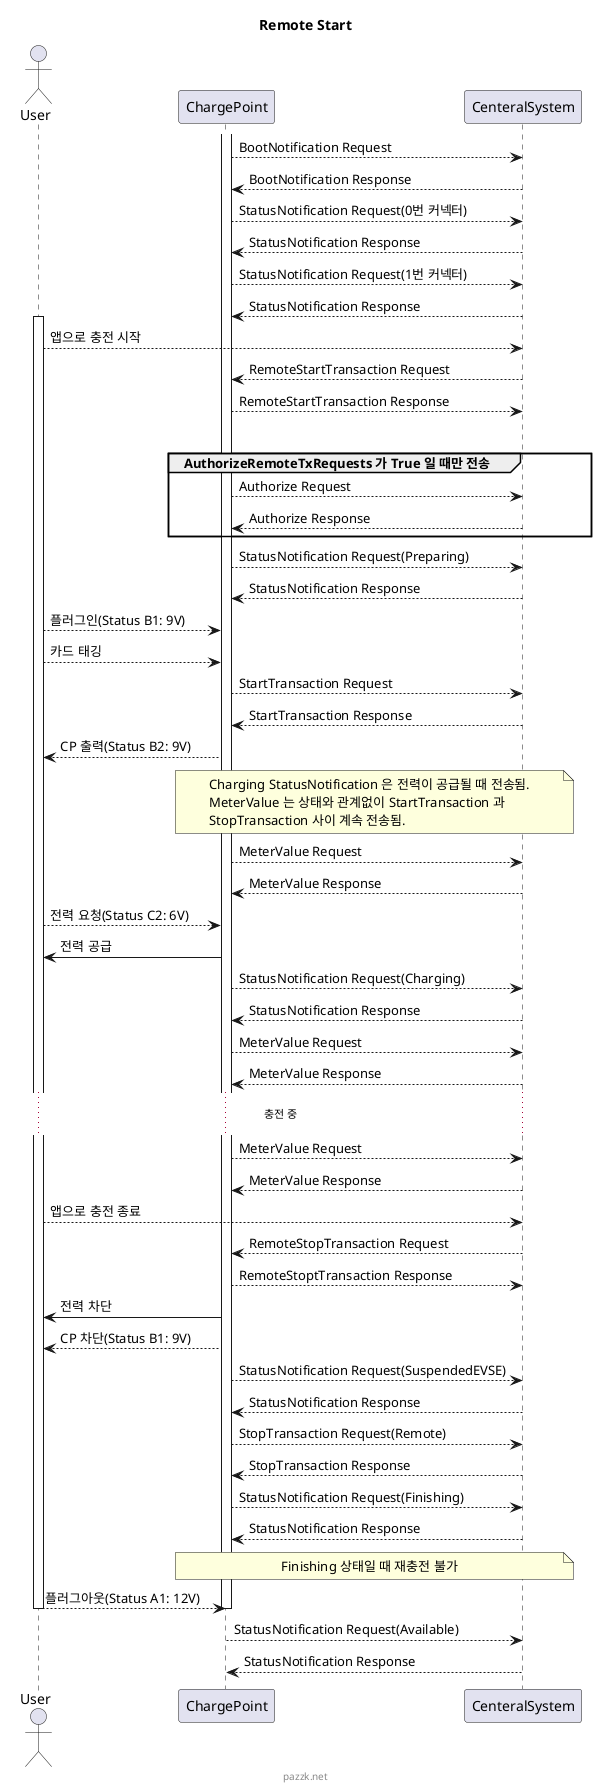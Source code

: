 @startuml
title Remote Start
footer pazzk.net

actor User as user
participant ChargePoint as cp
participant CenteralSystem as csms

cp --> csms: BootNotification Request
cp <-- csms: BootNotification Response
cp --> csms: StatusNotification Request(0번 커넥터)
cp <-- csms: StatusNotification Response
cp --> csms: StatusNotification Request(1번 커넥터)
cp <-- csms: StatusNotification Response
activate user
user --> csms: 앱으로 충전 시작
csms --> cp: RemoteStartTransaction Request
csms <-- cp: RemoteStartTransaction Response
alt 
	group AuthorizeRemoteTxRequests 가 True 일 때만 전송
		cp --> csms: Authorize Request
		cp <-- csms: Authorize Response
end
activate cp
cp --> csms: StatusNotification Request(Preparing)
cp <-- csms: StatusNotification Response
user --> cp: 플러그인(Status B1: 9V)
user --> cp: 카드 태깅
cp --> csms: StartTransaction Request
cp <-- csms: StartTransaction Response
user <-- cp: CP 출력(Status B2: 9V)
note over cp, csms
	Charging StatusNotification 은 전력이 공급될 때 전송됨.
	MeterValue 는 상태와 관계없이 StartTransaction 과
	StopTransaction 사이 계속 전송됨.
end note
cp --> csms: MeterValue Request
cp <-- csms: MeterValue Response
user --> cp: 전력 요청(Status C2: 6V)
cp -> user: 전력 공급
cp --> csms: StatusNotification Request(Charging)
cp <-- csms: StatusNotification Response
cp --> csms: MeterValue Request
cp <-- csms: MeterValue Response
... 충전 중 ...
cp --> csms: MeterValue Request
cp <-- csms: MeterValue Response
user --> csms: 앱으로 충전 종료
csms --> cp: RemoteStopTransaction Request
csms <-- cp: RemoteStoptTransaction Response
cp -> user: 전력 차단
cp --> user: CP 차단(Status B1: 9V)
cp --> csms: StatusNotification Request(SuspendedEVSE)
cp <-- csms: StatusNotification Response
cp --> csms: StopTransaction Request(Remote)
cp <-- csms: StopTransaction Response
cp --> csms: StatusNotification Request(Finishing)
cp <-- csms: StatusNotification Response
note over cp, csms
	Finishing 상태일 때 재충전 불가
end note
user --> cp: 플러그아웃(Status A1: 12V)
deactivate user
deactivate cp
cp --> csms: StatusNotification Request(Available)
cp <-- csms: StatusNotification Response
@enduml
